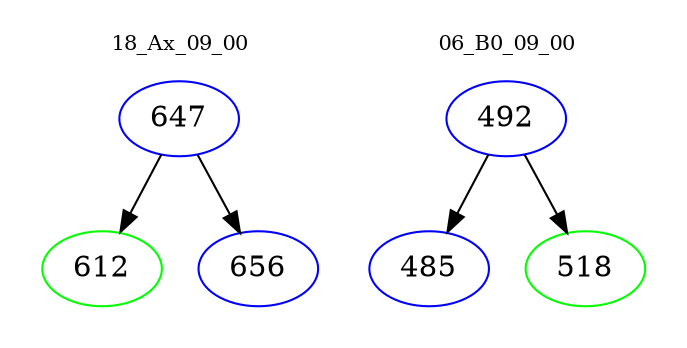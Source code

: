 digraph{
subgraph cluster_0 {
color = white
label = "18_Ax_09_00";
fontsize=10;
T0_647 [label="647", color="blue"]
T0_647 -> T0_612 [color="black"]
T0_612 [label="612", color="green"]
T0_647 -> T0_656 [color="black"]
T0_656 [label="656", color="blue"]
}
subgraph cluster_1 {
color = white
label = "06_B0_09_00";
fontsize=10;
T1_492 [label="492", color="blue"]
T1_492 -> T1_485 [color="black"]
T1_485 [label="485", color="blue"]
T1_492 -> T1_518 [color="black"]
T1_518 [label="518", color="green"]
}
}
